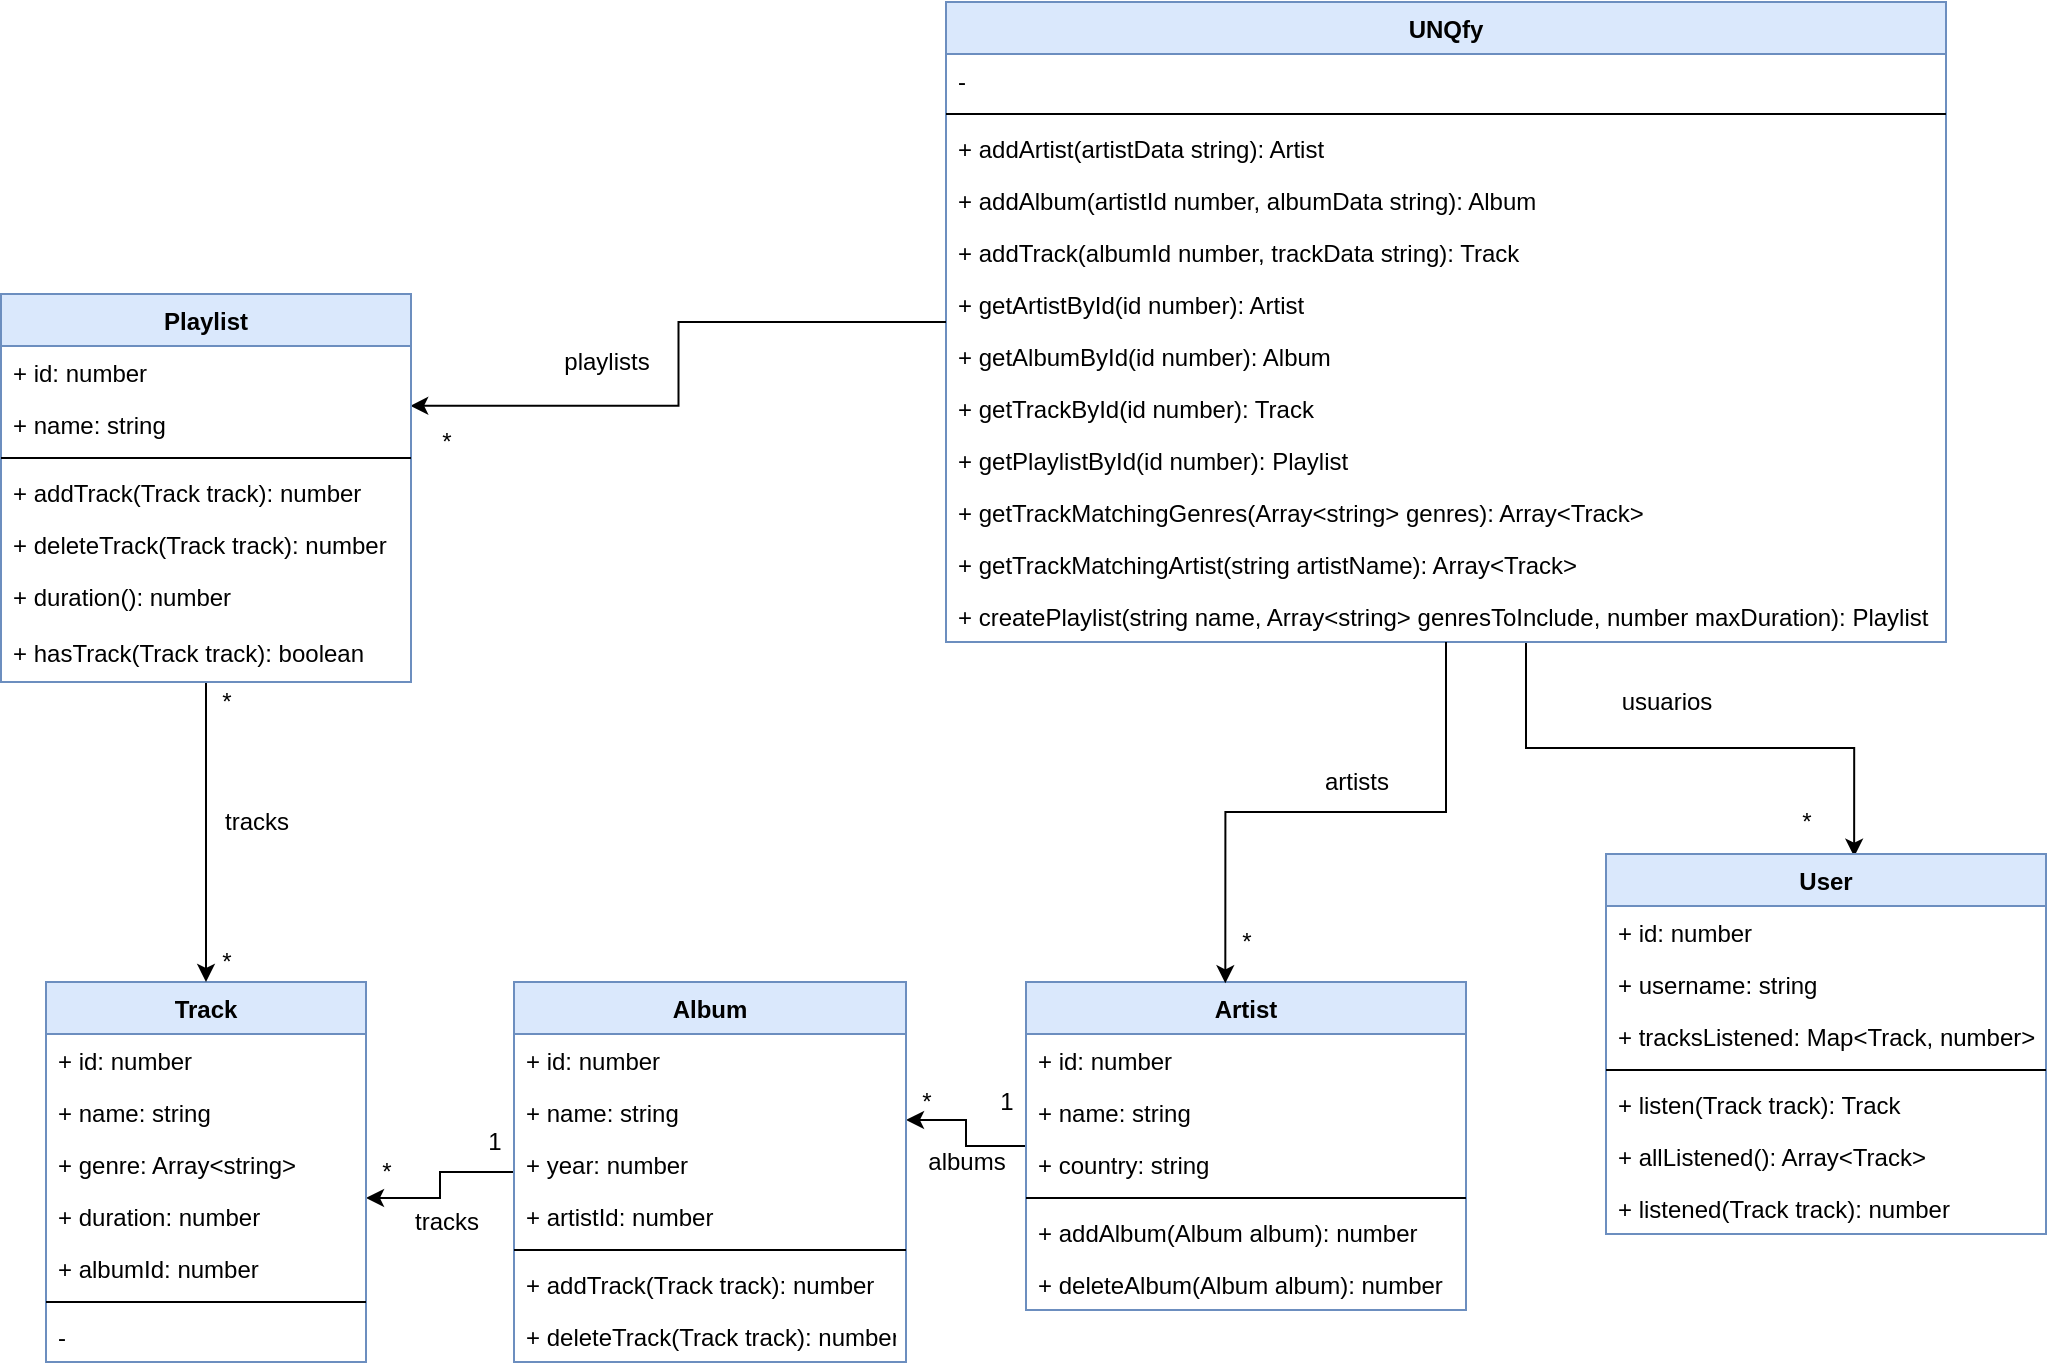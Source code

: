 <mxfile version="13.7.3" type="device"><diagram id="jdUPjx6OC8E4vNn6CtOd" name="Domain"><mxGraphModel dx="1422" dy="822" grid="1" gridSize="10" guides="1" tooltips="1" connect="1" arrows="1" fold="1" page="1" pageScale="1" pageWidth="827" pageHeight="1169" math="0" shadow="0"><root><mxCell id="0"/><mxCell id="1" parent="0"/><mxCell id="dUtnyVLLyr-yJ5iYMZ6Z-14" style="edgeStyle=orthogonalEdgeStyle;rounded=0;orthogonalLoop=1;jettySize=auto;html=1;entryX=1;entryY=0.654;entryDx=0;entryDy=0;entryPerimeter=0;" parent="1" source="dUtnyVLLyr-yJ5iYMZ6Z-1" target="dUtnyVLLyr-yJ5iYMZ6Z-9" edge="1"><mxGeometry relative="1" as="geometry"><mxPoint x="500" y="629" as="targetPoint"/></mxGeometry></mxCell><mxCell id="dUtnyVLLyr-yJ5iYMZ6Z-1" value="Artist" style="swimlane;fontStyle=1;align=center;verticalAlign=top;childLayout=stackLayout;horizontal=1;startSize=26;horizontalStack=0;resizeParent=1;resizeParentMax=0;resizeLast=0;collapsible=1;marginBottom=0;fillColor=#dae8fc;strokeColor=#6c8ebf;" parent="1" vertex="1"><mxGeometry x="580" y="560" width="220" height="164" as="geometry"/></mxCell><mxCell id="dUtnyVLLyr-yJ5iYMZ6Z-2" value="+ id: number" style="text;strokeColor=none;fillColor=none;align=left;verticalAlign=top;spacingLeft=4;spacingRight=4;overflow=hidden;rotatable=0;points=[[0,0.5],[1,0.5]];portConstraint=eastwest;" parent="dUtnyVLLyr-yJ5iYMZ6Z-1" vertex="1"><mxGeometry y="26" width="220" height="26" as="geometry"/></mxCell><mxCell id="dUtnyVLLyr-yJ5iYMZ6Z-6" value="+ name: string" style="text;strokeColor=none;fillColor=none;align=left;verticalAlign=top;spacingLeft=4;spacingRight=4;overflow=hidden;rotatable=0;points=[[0,0.5],[1,0.5]];portConstraint=eastwest;" parent="dUtnyVLLyr-yJ5iYMZ6Z-1" vertex="1"><mxGeometry y="52" width="220" height="26" as="geometry"/></mxCell><mxCell id="dUtnyVLLyr-yJ5iYMZ6Z-5" value="+ country: string" style="text;strokeColor=none;fillColor=none;align=left;verticalAlign=top;spacingLeft=4;spacingRight=4;overflow=hidden;rotatable=0;points=[[0,0.5],[1,0.5]];portConstraint=eastwest;" parent="dUtnyVLLyr-yJ5iYMZ6Z-1" vertex="1"><mxGeometry y="78" width="220" height="26" as="geometry"/></mxCell><mxCell id="dUtnyVLLyr-yJ5iYMZ6Z-3" value="" style="line;strokeWidth=1;fillColor=none;align=left;verticalAlign=middle;spacingTop=-1;spacingLeft=3;spacingRight=3;rotatable=0;labelPosition=right;points=[];portConstraint=eastwest;" parent="dUtnyVLLyr-yJ5iYMZ6Z-1" vertex="1"><mxGeometry y="104" width="220" height="8" as="geometry"/></mxCell><mxCell id="dUtnyVLLyr-yJ5iYMZ6Z-52" value="+ addAlbum(Album album): number" style="text;strokeColor=none;fillColor=none;align=left;verticalAlign=top;spacingLeft=4;spacingRight=4;overflow=hidden;rotatable=0;points=[[0,0.5],[1,0.5]];portConstraint=eastwest;" parent="dUtnyVLLyr-yJ5iYMZ6Z-1" vertex="1"><mxGeometry y="112" width="220" height="26" as="geometry"/></mxCell><mxCell id="dUtnyVLLyr-yJ5iYMZ6Z-4" value="+ deleteAlbum(Album album): number" style="text;strokeColor=none;fillColor=none;align=left;verticalAlign=top;spacingLeft=4;spacingRight=4;overflow=hidden;rotatable=0;points=[[0,0.5],[1,0.5]];portConstraint=eastwest;" parent="dUtnyVLLyr-yJ5iYMZ6Z-1" vertex="1"><mxGeometry y="138" width="220" height="26" as="geometry"/></mxCell><mxCell id="dUtnyVLLyr-yJ5iYMZ6Z-24" style="edgeStyle=orthogonalEdgeStyle;rounded=0;orthogonalLoop=1;jettySize=auto;html=1;entryX=1;entryY=0.154;entryDx=0;entryDy=0;entryPerimeter=0;" parent="1" source="dUtnyVLLyr-yJ5iYMZ6Z-7" target="dUtnyVLLyr-yJ5iYMZ6Z-20" edge="1"><mxGeometry relative="1" as="geometry"><mxPoint x="260" y="642" as="targetPoint"/></mxGeometry></mxCell><mxCell id="dUtnyVLLyr-yJ5iYMZ6Z-15" value="*" style="text;html=1;align=center;verticalAlign=middle;resizable=0;points=[];autosize=1;" parent="1" vertex="1"><mxGeometry x="520" y="610" width="20" height="20" as="geometry"/></mxCell><mxCell id="dUtnyVLLyr-yJ5iYMZ6Z-16" value="1" style="text;html=1;align=center;verticalAlign=middle;resizable=0;points=[];autosize=1;" parent="1" vertex="1"><mxGeometry x="560" y="610" width="20" height="20" as="geometry"/></mxCell><mxCell id="dUtnyVLLyr-yJ5iYMZ6Z-17" value="Track" style="swimlane;fontStyle=1;align=center;verticalAlign=top;childLayout=stackLayout;horizontal=1;startSize=26;horizontalStack=0;resizeParent=1;resizeParentMax=0;resizeLast=0;collapsible=1;marginBottom=0;fillColor=#dae8fc;strokeColor=#6c8ebf;" parent="1" vertex="1"><mxGeometry x="90" y="560" width="160" height="190" as="geometry"/></mxCell><mxCell id="dUtnyVLLyr-yJ5iYMZ6Z-18" value="+ id: number" style="text;strokeColor=none;fillColor=none;align=left;verticalAlign=top;spacingLeft=4;spacingRight=4;overflow=hidden;rotatable=0;points=[[0,0.5],[1,0.5]];portConstraint=eastwest;" parent="dUtnyVLLyr-yJ5iYMZ6Z-17" vertex="1"><mxGeometry y="26" width="160" height="26" as="geometry"/></mxCell><mxCell id="dUtnyVLLyr-yJ5iYMZ6Z-80" value="+ name: string" style="text;strokeColor=none;fillColor=none;align=left;verticalAlign=top;spacingLeft=4;spacingRight=4;overflow=hidden;rotatable=0;points=[[0,0.5],[1,0.5]];portConstraint=eastwest;" parent="dUtnyVLLyr-yJ5iYMZ6Z-17" vertex="1"><mxGeometry y="52" width="160" height="26" as="geometry"/></mxCell><mxCell id="dUtnyVLLyr-yJ5iYMZ6Z-19" value="+ genre: Array&lt;string&gt;" style="text;strokeColor=none;fillColor=none;align=left;verticalAlign=top;spacingLeft=4;spacingRight=4;overflow=hidden;rotatable=0;points=[[0,0.5],[1,0.5]];portConstraint=eastwest;" parent="dUtnyVLLyr-yJ5iYMZ6Z-17" vertex="1"><mxGeometry y="78" width="160" height="26" as="geometry"/></mxCell><mxCell id="dUtnyVLLyr-yJ5iYMZ6Z-20" value="+ duration: number" style="text;strokeColor=none;fillColor=none;align=left;verticalAlign=top;spacingLeft=4;spacingRight=4;overflow=hidden;rotatable=0;points=[[0,0.5],[1,0.5]];portConstraint=eastwest;" parent="dUtnyVLLyr-yJ5iYMZ6Z-17" vertex="1"><mxGeometry y="104" width="160" height="26" as="geometry"/></mxCell><mxCell id="dUtnyVLLyr-yJ5iYMZ6Z-21" value="+ albumId: number" style="text;strokeColor=none;fillColor=none;align=left;verticalAlign=top;spacingLeft=4;spacingRight=4;overflow=hidden;rotatable=0;points=[[0,0.5],[1,0.5]];portConstraint=eastwest;" parent="dUtnyVLLyr-yJ5iYMZ6Z-17" vertex="1"><mxGeometry y="130" width="160" height="26" as="geometry"/></mxCell><mxCell id="dUtnyVLLyr-yJ5iYMZ6Z-22" value="" style="line;strokeWidth=1;fillColor=none;align=left;verticalAlign=middle;spacingTop=-1;spacingLeft=3;spacingRight=3;rotatable=0;labelPosition=right;points=[];portConstraint=eastwest;" parent="dUtnyVLLyr-yJ5iYMZ6Z-17" vertex="1"><mxGeometry y="156" width="160" height="8" as="geometry"/></mxCell><mxCell id="dUtnyVLLyr-yJ5iYMZ6Z-23" value="-" style="text;strokeColor=none;fillColor=none;align=left;verticalAlign=top;spacingLeft=4;spacingRight=4;overflow=hidden;rotatable=0;points=[[0,0.5],[1,0.5]];portConstraint=eastwest;" parent="dUtnyVLLyr-yJ5iYMZ6Z-17" vertex="1"><mxGeometry y="164" width="160" height="26" as="geometry"/></mxCell><mxCell id="dUtnyVLLyr-yJ5iYMZ6Z-25" value="*" style="text;html=1;align=center;verticalAlign=middle;resizable=0;points=[];autosize=1;" parent="1" vertex="1"><mxGeometry x="250" y="645" width="20" height="20" as="geometry"/></mxCell><mxCell id="dUtnyVLLyr-yJ5iYMZ6Z-26" value="1" style="text;html=1;align=center;verticalAlign=middle;resizable=0;points=[];autosize=1;" parent="1" vertex="1"><mxGeometry x="304" y="630" width="20" height="20" as="geometry"/></mxCell><mxCell id="dUtnyVLLyr-yJ5iYMZ6Z-46" style="edgeStyle=orthogonalEdgeStyle;rounded=0;orthogonalLoop=1;jettySize=auto;html=1;entryX=0.5;entryY=0;entryDx=0;entryDy=0;" parent="1" source="dUtnyVLLyr-yJ5iYMZ6Z-27" target="dUtnyVLLyr-yJ5iYMZ6Z-17" edge="1"><mxGeometry relative="1" as="geometry"/></mxCell><mxCell id="dUtnyVLLyr-yJ5iYMZ6Z-47" value="*" style="text;html=1;align=center;verticalAlign=middle;resizable=0;points=[];autosize=1;" parent="1" vertex="1"><mxGeometry x="170" y="540" width="20" height="20" as="geometry"/></mxCell><mxCell id="dUtnyVLLyr-yJ5iYMZ6Z-48" value="*" style="text;html=1;align=center;verticalAlign=middle;resizable=0;points=[];autosize=1;" parent="1" vertex="1"><mxGeometry x="170" y="410" width="20" height="20" as="geometry"/></mxCell><mxCell id="dUtnyVLLyr-yJ5iYMZ6Z-49" value="albums" style="text;html=1;align=center;verticalAlign=middle;resizable=0;points=[];autosize=1;" parent="1" vertex="1"><mxGeometry x="525" y="640" width="50" height="20" as="geometry"/></mxCell><mxCell id="HsptiCQvkxd1noGX60Ck-8" style="edgeStyle=orthogonalEdgeStyle;rounded=0;orthogonalLoop=1;jettySize=auto;html=1;entryX=0.564;entryY=0.007;entryDx=0;entryDy=0;entryPerimeter=0;" edge="1" parent="1" source="dUtnyVLLyr-yJ5iYMZ6Z-56" target="HsptiCQvkxd1noGX60Ck-1"><mxGeometry relative="1" as="geometry"><Array as="points"><mxPoint x="830" y="443"/><mxPoint x="994" y="443"/></Array></mxGeometry></mxCell><mxCell id="dUtnyVLLyr-yJ5iYMZ6Z-56" value="UNQfy" style="swimlane;fontStyle=1;align=center;verticalAlign=top;childLayout=stackLayout;horizontal=1;startSize=26;horizontalStack=0;resizeParent=1;resizeParentMax=0;resizeLast=0;collapsible=1;marginBottom=0;fillColor=#dae8fc;strokeColor=#6c8ebf;" parent="1" vertex="1"><mxGeometry x="540" y="70" width="500" height="320" as="geometry"/></mxCell><mxCell id="dUtnyVLLyr-yJ5iYMZ6Z-57" value="-" style="text;strokeColor=none;fillColor=none;align=left;verticalAlign=top;spacingLeft=4;spacingRight=4;overflow=hidden;rotatable=0;points=[[0,0.5],[1,0.5]];portConstraint=eastwest;" parent="dUtnyVLLyr-yJ5iYMZ6Z-56" vertex="1"><mxGeometry y="26" width="500" height="26" as="geometry"/></mxCell><mxCell id="dUtnyVLLyr-yJ5iYMZ6Z-58" value="" style="line;strokeWidth=1;fillColor=none;align=left;verticalAlign=middle;spacingTop=-1;spacingLeft=3;spacingRight=3;rotatable=0;labelPosition=right;points=[];portConstraint=eastwest;" parent="dUtnyVLLyr-yJ5iYMZ6Z-56" vertex="1"><mxGeometry y="52" width="500" height="8" as="geometry"/></mxCell><mxCell id="dUtnyVLLyr-yJ5iYMZ6Z-59" value="+ addArtist(artistData string): Artist" style="text;strokeColor=none;fillColor=none;align=left;verticalAlign=top;spacingLeft=4;spacingRight=4;overflow=hidden;rotatable=0;points=[[0,0.5],[1,0.5]];portConstraint=eastwest;" parent="dUtnyVLLyr-yJ5iYMZ6Z-56" vertex="1"><mxGeometry y="60" width="500" height="26" as="geometry"/></mxCell><mxCell id="dUtnyVLLyr-yJ5iYMZ6Z-69" value="+ addAlbum(artistId number, albumData string): Album" style="text;strokeColor=none;fillColor=none;align=left;verticalAlign=top;spacingLeft=4;spacingRight=4;overflow=hidden;rotatable=0;points=[[0,0.5],[1,0.5]];portConstraint=eastwest;" parent="dUtnyVLLyr-yJ5iYMZ6Z-56" vertex="1"><mxGeometry y="86" width="500" height="26" as="geometry"/></mxCell><mxCell id="dUtnyVLLyr-yJ5iYMZ6Z-68" value="+ addTrack(albumId number, trackData string): Track" style="text;strokeColor=none;fillColor=none;align=left;verticalAlign=top;spacingLeft=4;spacingRight=4;overflow=hidden;rotatable=0;points=[[0,0.5],[1,0.5]];portConstraint=eastwest;" parent="dUtnyVLLyr-yJ5iYMZ6Z-56" vertex="1"><mxGeometry y="112" width="500" height="26" as="geometry"/></mxCell><mxCell id="dUtnyVLLyr-yJ5iYMZ6Z-70" value="+ getArtistById(id number): Artist" style="text;strokeColor=none;fillColor=none;align=left;verticalAlign=top;spacingLeft=4;spacingRight=4;overflow=hidden;rotatable=0;points=[[0,0.5],[1,0.5]];portConstraint=eastwest;" parent="dUtnyVLLyr-yJ5iYMZ6Z-56" vertex="1"><mxGeometry y="138" width="500" height="26" as="geometry"/></mxCell><mxCell id="dUtnyVLLyr-yJ5iYMZ6Z-72" value="+ getAlbumById(id number): Album" style="text;strokeColor=none;fillColor=none;align=left;verticalAlign=top;spacingLeft=4;spacingRight=4;overflow=hidden;rotatable=0;points=[[0,0.5],[1,0.5]];portConstraint=eastwest;" parent="dUtnyVLLyr-yJ5iYMZ6Z-56" vertex="1"><mxGeometry y="164" width="500" height="26" as="geometry"/></mxCell><mxCell id="dUtnyVLLyr-yJ5iYMZ6Z-71" value="+ getTrackById(id number): Track" style="text;strokeColor=none;fillColor=none;align=left;verticalAlign=top;spacingLeft=4;spacingRight=4;overflow=hidden;rotatable=0;points=[[0,0.5],[1,0.5]];portConstraint=eastwest;" parent="dUtnyVLLyr-yJ5iYMZ6Z-56" vertex="1"><mxGeometry y="190" width="500" height="26" as="geometry"/></mxCell><mxCell id="dUtnyVLLyr-yJ5iYMZ6Z-73" value="+ getPlaylistById(id number): Playlist" style="text;strokeColor=none;fillColor=none;align=left;verticalAlign=top;spacingLeft=4;spacingRight=4;overflow=hidden;rotatable=0;points=[[0,0.5],[1,0.5]];portConstraint=eastwest;" parent="dUtnyVLLyr-yJ5iYMZ6Z-56" vertex="1"><mxGeometry y="216" width="500" height="26" as="geometry"/></mxCell><mxCell id="dUtnyVLLyr-yJ5iYMZ6Z-75" value="+ getTrackMatchingGenres(Array&lt;string&gt; genres): Array&lt;Track&gt;" style="text;strokeColor=none;fillColor=none;align=left;verticalAlign=top;spacingLeft=4;spacingRight=4;overflow=hidden;rotatable=0;points=[[0,0.5],[1,0.5]];portConstraint=eastwest;" parent="dUtnyVLLyr-yJ5iYMZ6Z-56" vertex="1"><mxGeometry y="242" width="500" height="26" as="geometry"/></mxCell><mxCell id="dUtnyVLLyr-yJ5iYMZ6Z-74" value="+ getTrackMatchingArtist(string artistName): Array&lt;Track&gt;" style="text;strokeColor=none;fillColor=none;align=left;verticalAlign=top;spacingLeft=4;spacingRight=4;overflow=hidden;rotatable=0;points=[[0,0.5],[1,0.5]];portConstraint=eastwest;" parent="dUtnyVLLyr-yJ5iYMZ6Z-56" vertex="1"><mxGeometry y="268" width="500" height="26" as="geometry"/></mxCell><mxCell id="dUtnyVLLyr-yJ5iYMZ6Z-76" value="+ createPlaylist(string name, Array&lt;string&gt; genresToInclude, number maxDuration): Playlist" style="text;strokeColor=none;fillColor=none;align=left;verticalAlign=top;spacingLeft=4;spacingRight=4;overflow=hidden;rotatable=0;points=[[0,0.5],[1,0.5]];portConstraint=eastwest;" parent="dUtnyVLLyr-yJ5iYMZ6Z-56" vertex="1"><mxGeometry y="294" width="500" height="26" as="geometry"/></mxCell><mxCell id="dUtnyVLLyr-yJ5iYMZ6Z-50" value="tracks" style="text;html=1;align=center;verticalAlign=middle;resizable=0;points=[];autosize=1;" parent="1" vertex="1"><mxGeometry x="265" y="670" width="50" height="20" as="geometry"/></mxCell><mxCell id="dUtnyVLLyr-yJ5iYMZ6Z-51" value="tracks" style="text;html=1;align=center;verticalAlign=middle;resizable=0;points=[];autosize=1;" parent="1" vertex="1"><mxGeometry x="170" y="470" width="50" height="20" as="geometry"/></mxCell><mxCell id="dUtnyVLLyr-yJ5iYMZ6Z-7" value="Album" style="swimlane;fontStyle=1;align=center;verticalAlign=top;childLayout=stackLayout;horizontal=1;startSize=26;horizontalStack=0;resizeParent=1;resizeParentMax=0;resizeLast=0;collapsible=1;marginBottom=0;fillColor=#dae8fc;strokeColor=#6c8ebf;" parent="1" vertex="1"><mxGeometry x="324" y="560" width="196" height="190" as="geometry"/></mxCell><mxCell id="dUtnyVLLyr-yJ5iYMZ6Z-8" value="+ id: number" style="text;strokeColor=none;fillColor=none;align=left;verticalAlign=top;spacingLeft=4;spacingRight=4;overflow=hidden;rotatable=0;points=[[0,0.5],[1,0.5]];portConstraint=eastwest;" parent="dUtnyVLLyr-yJ5iYMZ6Z-7" vertex="1"><mxGeometry y="26" width="196" height="26" as="geometry"/></mxCell><mxCell id="dUtnyVLLyr-yJ5iYMZ6Z-9" value="+ name: string" style="text;strokeColor=none;fillColor=none;align=left;verticalAlign=top;spacingLeft=4;spacingRight=4;overflow=hidden;rotatable=0;points=[[0,0.5],[1,0.5]];portConstraint=eastwest;" parent="dUtnyVLLyr-yJ5iYMZ6Z-7" vertex="1"><mxGeometry y="52" width="196" height="26" as="geometry"/></mxCell><mxCell id="dUtnyVLLyr-yJ5iYMZ6Z-10" value="+ year: number" style="text;strokeColor=none;fillColor=none;align=left;verticalAlign=top;spacingLeft=4;spacingRight=4;overflow=hidden;rotatable=0;points=[[0,0.5],[1,0.5]];portConstraint=eastwest;" parent="dUtnyVLLyr-yJ5iYMZ6Z-7" vertex="1"><mxGeometry y="78" width="196" height="26" as="geometry"/></mxCell><mxCell id="dUtnyVLLyr-yJ5iYMZ6Z-13" value="+ artistId: number" style="text;strokeColor=none;fillColor=none;align=left;verticalAlign=top;spacingLeft=4;spacingRight=4;overflow=hidden;rotatable=0;points=[[0,0.5],[1,0.5]];portConstraint=eastwest;" parent="dUtnyVLLyr-yJ5iYMZ6Z-7" vertex="1"><mxGeometry y="104" width="196" height="26" as="geometry"/></mxCell><mxCell id="dUtnyVLLyr-yJ5iYMZ6Z-11" value="" style="line;strokeWidth=1;fillColor=none;align=left;verticalAlign=middle;spacingTop=-1;spacingLeft=3;spacingRight=3;rotatable=0;labelPosition=right;points=[];portConstraint=eastwest;" parent="dUtnyVLLyr-yJ5iYMZ6Z-7" vertex="1"><mxGeometry y="130" width="196" height="8" as="geometry"/></mxCell><mxCell id="dUtnyVLLyr-yJ5iYMZ6Z-12" value="+ addTrack(Track track): number" style="text;strokeColor=none;fillColor=none;align=left;verticalAlign=top;spacingLeft=4;spacingRight=4;overflow=hidden;rotatable=0;points=[[0,0.5],[1,0.5]];portConstraint=eastwest;" parent="dUtnyVLLyr-yJ5iYMZ6Z-7" vertex="1"><mxGeometry y="138" width="196" height="26" as="geometry"/></mxCell><mxCell id="dUtnyVLLyr-yJ5iYMZ6Z-53" value="+ deleteTrack(Track track): number" style="text;strokeColor=none;fillColor=none;align=left;verticalAlign=top;spacingLeft=4;spacingRight=4;overflow=hidden;rotatable=0;points=[[0,0.5],[1,0.5]];portConstraint=eastwest;" parent="dUtnyVLLyr-yJ5iYMZ6Z-7" vertex="1"><mxGeometry y="164" width="196" height="26" as="geometry"/></mxCell><mxCell id="dUtnyVLLyr-yJ5iYMZ6Z-60" style="edgeStyle=orthogonalEdgeStyle;rounded=0;orthogonalLoop=1;jettySize=auto;html=1;entryX=0.453;entryY=0.004;entryDx=0;entryDy=0;entryPerimeter=0;" parent="1" source="dUtnyVLLyr-yJ5iYMZ6Z-56" target="dUtnyVLLyr-yJ5iYMZ6Z-1" edge="1"><mxGeometry relative="1" as="geometry"/></mxCell><mxCell id="dUtnyVLLyr-yJ5iYMZ6Z-61" style="edgeStyle=orthogonalEdgeStyle;rounded=0;orthogonalLoop=1;jettySize=auto;html=1;entryX=0.998;entryY=1.15;entryDx=0;entryDy=0;entryPerimeter=0;" parent="1" source="dUtnyVLLyr-yJ5iYMZ6Z-56" target="dUtnyVLLyr-yJ5iYMZ6Z-28" edge="1"><mxGeometry relative="1" as="geometry"/></mxCell><mxCell id="dUtnyVLLyr-yJ5iYMZ6Z-62" value="*" style="text;html=1;align=center;verticalAlign=middle;resizable=0;points=[];autosize=1;" parent="1" vertex="1"><mxGeometry x="280" y="280" width="20" height="20" as="geometry"/></mxCell><mxCell id="dUtnyVLLyr-yJ5iYMZ6Z-63" value="*" style="text;html=1;align=center;verticalAlign=middle;resizable=0;points=[];autosize=1;" parent="1" vertex="1"><mxGeometry x="680" y="530" width="20" height="20" as="geometry"/></mxCell><mxCell id="dUtnyVLLyr-yJ5iYMZ6Z-66" value="artists" style="text;html=1;align=center;verticalAlign=middle;resizable=0;points=[];autosize=1;" parent="1" vertex="1"><mxGeometry x="720" y="450" width="50" height="20" as="geometry"/></mxCell><mxCell id="dUtnyVLLyr-yJ5iYMZ6Z-67" value="playlists" style="text;html=1;align=center;verticalAlign=middle;resizable=0;points=[];autosize=1;" parent="1" vertex="1"><mxGeometry x="340" y="240" width="60" height="20" as="geometry"/></mxCell><mxCell id="dUtnyVLLyr-yJ5iYMZ6Z-27" value="Playlist" style="swimlane;fontStyle=1;align=center;verticalAlign=top;childLayout=stackLayout;horizontal=1;startSize=26;horizontalStack=0;resizeParent=1;resizeParentMax=0;resizeLast=0;collapsible=1;marginBottom=0;fillColor=#dae8fc;strokeColor=#6c8ebf;" parent="1" vertex="1"><mxGeometry x="67.5" y="216" width="205" height="194" as="geometry"/></mxCell><mxCell id="dUtnyVLLyr-yJ5iYMZ6Z-28" value="+ id: number" style="text;strokeColor=none;fillColor=none;align=left;verticalAlign=top;spacingLeft=4;spacingRight=4;overflow=hidden;rotatable=0;points=[[0,0.5],[1,0.5]];portConstraint=eastwest;" parent="dUtnyVLLyr-yJ5iYMZ6Z-27" vertex="1"><mxGeometry y="26" width="205" height="26" as="geometry"/></mxCell><mxCell id="dUtnyVLLyr-yJ5iYMZ6Z-78" value="+ name: string" style="text;strokeColor=none;fillColor=none;align=left;verticalAlign=top;spacingLeft=4;spacingRight=4;overflow=hidden;rotatable=0;points=[[0,0.5],[1,0.5]];portConstraint=eastwest;" parent="dUtnyVLLyr-yJ5iYMZ6Z-27" vertex="1"><mxGeometry y="52" width="205" height="26" as="geometry"/></mxCell><mxCell id="dUtnyVLLyr-yJ5iYMZ6Z-32" value="" style="line;strokeWidth=1;fillColor=none;align=left;verticalAlign=middle;spacingTop=-1;spacingLeft=3;spacingRight=3;rotatable=0;labelPosition=right;points=[];portConstraint=eastwest;" parent="dUtnyVLLyr-yJ5iYMZ6Z-27" vertex="1"><mxGeometry y="78" width="205" height="8" as="geometry"/></mxCell><mxCell id="dUtnyVLLyr-yJ5iYMZ6Z-33" value="+ addTrack(Track track): number" style="text;strokeColor=none;fillColor=none;align=left;verticalAlign=top;spacingLeft=4;spacingRight=4;overflow=hidden;rotatable=0;points=[[0,0.5],[1,0.5]];portConstraint=eastwest;" parent="dUtnyVLLyr-yJ5iYMZ6Z-27" vertex="1"><mxGeometry y="86" width="205" height="26" as="geometry"/></mxCell><mxCell id="dUtnyVLLyr-yJ5iYMZ6Z-54" value="+ deleteTrack(Track track): number" style="text;strokeColor=none;fillColor=none;align=left;verticalAlign=top;spacingLeft=4;spacingRight=4;overflow=hidden;rotatable=0;points=[[0,0.5],[1,0.5]];portConstraint=eastwest;" parent="dUtnyVLLyr-yJ5iYMZ6Z-27" vertex="1"><mxGeometry y="112" width="205" height="26" as="geometry"/></mxCell><mxCell id="dUtnyVLLyr-yJ5iYMZ6Z-79" value="+ duration(): number" style="text;strokeColor=none;fillColor=none;align=left;verticalAlign=top;spacingLeft=4;spacingRight=4;overflow=hidden;rotatable=0;points=[[0,0.5],[1,0.5]];portConstraint=eastwest;" parent="dUtnyVLLyr-yJ5iYMZ6Z-27" vertex="1"><mxGeometry y="138" width="205" height="28" as="geometry"/></mxCell><mxCell id="dUtnyVLLyr-yJ5iYMZ6Z-77" value="+ hasTrack(Track track): boolean" style="text;strokeColor=none;fillColor=none;align=left;verticalAlign=top;spacingLeft=4;spacingRight=4;overflow=hidden;rotatable=0;points=[[0,0.5],[1,0.5]];portConstraint=eastwest;" parent="dUtnyVLLyr-yJ5iYMZ6Z-27" vertex="1"><mxGeometry y="166" width="205" height="28" as="geometry"/></mxCell><mxCell id="HsptiCQvkxd1noGX60Ck-1" value="User" style="swimlane;fontStyle=1;align=center;verticalAlign=top;childLayout=stackLayout;horizontal=1;startSize=26;horizontalStack=0;resizeParent=1;resizeParentMax=0;resizeLast=0;collapsible=1;marginBottom=0;fillColor=#dae8fc;strokeColor=#6c8ebf;" vertex="1" parent="1"><mxGeometry x="870" y="496" width="220" height="190" as="geometry"/></mxCell><mxCell id="HsptiCQvkxd1noGX60Ck-2" value="+ id: number" style="text;strokeColor=none;fillColor=none;align=left;verticalAlign=top;spacingLeft=4;spacingRight=4;overflow=hidden;rotatable=0;points=[[0,0.5],[1,0.5]];portConstraint=eastwest;" vertex="1" parent="HsptiCQvkxd1noGX60Ck-1"><mxGeometry y="26" width="220" height="26" as="geometry"/></mxCell><mxCell id="HsptiCQvkxd1noGX60Ck-3" value="+ username: string" style="text;strokeColor=none;fillColor=none;align=left;verticalAlign=top;spacingLeft=4;spacingRight=4;overflow=hidden;rotatable=0;points=[[0,0.5],[1,0.5]];portConstraint=eastwest;" vertex="1" parent="HsptiCQvkxd1noGX60Ck-1"><mxGeometry y="52" width="220" height="26" as="geometry"/></mxCell><mxCell id="HsptiCQvkxd1noGX60Ck-13" value="+ tracksListened: Map&lt;Track, number&gt;" style="text;strokeColor=none;fillColor=none;align=left;verticalAlign=top;spacingLeft=4;spacingRight=4;overflow=hidden;rotatable=0;points=[[0,0.5],[1,0.5]];portConstraint=eastwest;" vertex="1" parent="HsptiCQvkxd1noGX60Ck-1"><mxGeometry y="78" width="220" height="26" as="geometry"/></mxCell><mxCell id="HsptiCQvkxd1noGX60Ck-5" value="" style="line;strokeWidth=1;fillColor=none;align=left;verticalAlign=middle;spacingTop=-1;spacingLeft=3;spacingRight=3;rotatable=0;labelPosition=right;points=[];portConstraint=eastwest;" vertex="1" parent="HsptiCQvkxd1noGX60Ck-1"><mxGeometry y="104" width="220" height="8" as="geometry"/></mxCell><mxCell id="HsptiCQvkxd1noGX60Ck-6" value="+ listen(Track track): Track" style="text;strokeColor=none;fillColor=none;align=left;verticalAlign=top;spacingLeft=4;spacingRight=4;overflow=hidden;rotatable=0;points=[[0,0.5],[1,0.5]];portConstraint=eastwest;" vertex="1" parent="HsptiCQvkxd1noGX60Ck-1"><mxGeometry y="112" width="220" height="26" as="geometry"/></mxCell><mxCell id="HsptiCQvkxd1noGX60Ck-7" value="+ allListened(): Array&lt;Track&gt;" style="text;strokeColor=none;fillColor=none;align=left;verticalAlign=top;spacingLeft=4;spacingRight=4;overflow=hidden;rotatable=0;points=[[0,0.5],[1,0.5]];portConstraint=eastwest;" vertex="1" parent="HsptiCQvkxd1noGX60Ck-1"><mxGeometry y="138" width="220" height="26" as="geometry"/></mxCell><mxCell id="HsptiCQvkxd1noGX60Ck-14" value="+ listened(Track track): number" style="text;strokeColor=none;fillColor=none;align=left;verticalAlign=top;spacingLeft=4;spacingRight=4;overflow=hidden;rotatable=0;points=[[0,0.5],[1,0.5]];portConstraint=eastwest;" vertex="1" parent="HsptiCQvkxd1noGX60Ck-1"><mxGeometry y="164" width="220" height="26" as="geometry"/></mxCell><mxCell id="HsptiCQvkxd1noGX60Ck-9" value="usuarios" style="text;html=1;align=center;verticalAlign=middle;resizable=0;points=[];autosize=1;" vertex="1" parent="1"><mxGeometry x="870" y="410" width="60" height="20" as="geometry"/></mxCell><mxCell id="HsptiCQvkxd1noGX60Ck-10" value="*" style="text;html=1;align=center;verticalAlign=middle;resizable=0;points=[];autosize=1;" vertex="1" parent="1"><mxGeometry x="960" y="470" width="20" height="20" as="geometry"/></mxCell></root></mxGraphModel></diagram></mxfile>